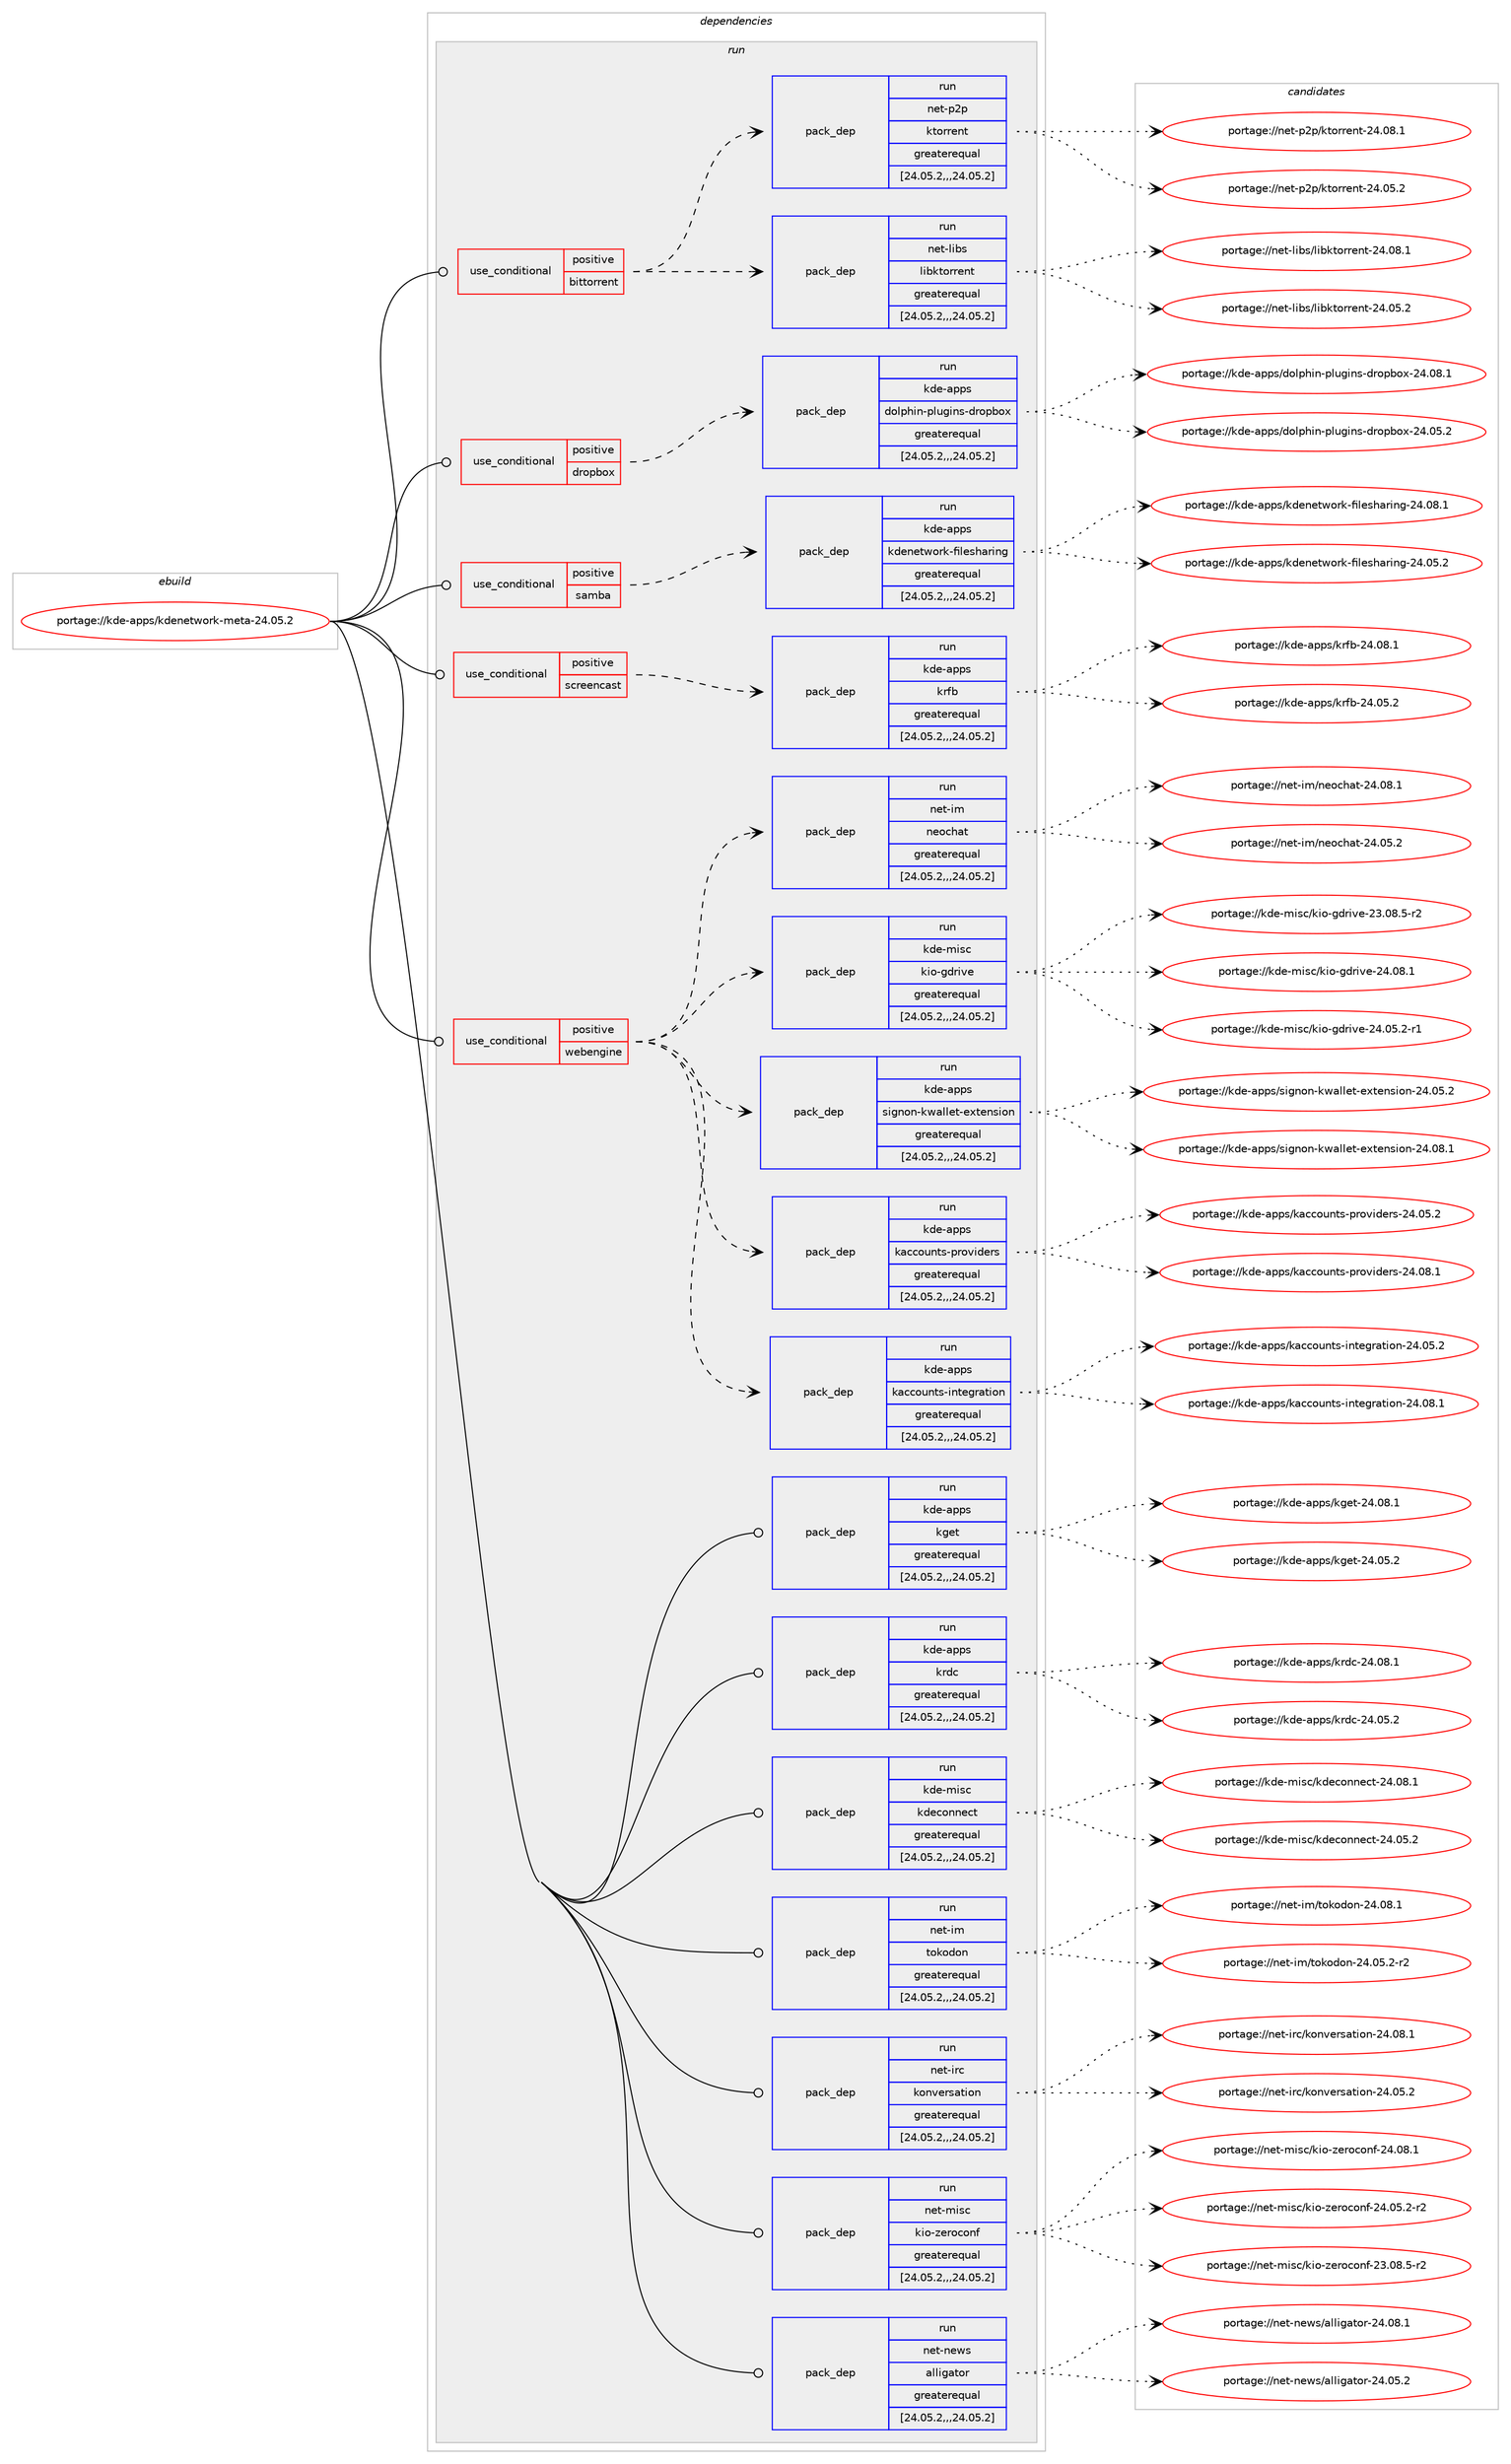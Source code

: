 digraph prolog {

# *************
# Graph options
# *************

newrank=true;
concentrate=true;
compound=true;
graph [rankdir=LR,fontname=Helvetica,fontsize=10,ranksep=1.5];#, ranksep=2.5, nodesep=0.2];
edge  [arrowhead=vee];
node  [fontname=Helvetica,fontsize=10];

# **********
# The ebuild
# **********

subgraph cluster_leftcol {
color=gray;
label=<<i>ebuild</i>>;
id [label="portage://kde-apps/kdenetwork-meta-24.05.2", color=red, width=4, href="../kde-apps/kdenetwork-meta-24.05.2.svg"];
}

# ****************
# The dependencies
# ****************

subgraph cluster_midcol {
color=gray;
label=<<i>dependencies</i>>;
subgraph cluster_compile {
fillcolor="#eeeeee";
style=filled;
label=<<i>compile</i>>;
}
subgraph cluster_compileandrun {
fillcolor="#eeeeee";
style=filled;
label=<<i>compile and run</i>>;
}
subgraph cluster_run {
fillcolor="#eeeeee";
style=filled;
label=<<i>run</i>>;
subgraph cond198731 {
dependency750818 [label=<<TABLE BORDER="0" CELLBORDER="1" CELLSPACING="0" CELLPADDING="4"><TR><TD ROWSPAN="3" CELLPADDING="10">use_conditional</TD></TR><TR><TD>positive</TD></TR><TR><TD>bittorrent</TD></TR></TABLE>>, shape=none, color=red];
subgraph pack546721 {
dependency750819 [label=<<TABLE BORDER="0" CELLBORDER="1" CELLSPACING="0" CELLPADDING="4" WIDTH="220"><TR><TD ROWSPAN="6" CELLPADDING="30">pack_dep</TD></TR><TR><TD WIDTH="110">run</TD></TR><TR><TD>net-libs</TD></TR><TR><TD>libktorrent</TD></TR><TR><TD>greaterequal</TD></TR><TR><TD>[24.05.2,,,24.05.2]</TD></TR></TABLE>>, shape=none, color=blue];
}
dependency750818:e -> dependency750819:w [weight=20,style="dashed",arrowhead="vee"];
subgraph pack546722 {
dependency750820 [label=<<TABLE BORDER="0" CELLBORDER="1" CELLSPACING="0" CELLPADDING="4" WIDTH="220"><TR><TD ROWSPAN="6" CELLPADDING="30">pack_dep</TD></TR><TR><TD WIDTH="110">run</TD></TR><TR><TD>net-p2p</TD></TR><TR><TD>ktorrent</TD></TR><TR><TD>greaterequal</TD></TR><TR><TD>[24.05.2,,,24.05.2]</TD></TR></TABLE>>, shape=none, color=blue];
}
dependency750818:e -> dependency750820:w [weight=20,style="dashed",arrowhead="vee"];
}
id:e -> dependency750818:w [weight=20,style="solid",arrowhead="odot"];
subgraph cond198732 {
dependency750821 [label=<<TABLE BORDER="0" CELLBORDER="1" CELLSPACING="0" CELLPADDING="4"><TR><TD ROWSPAN="3" CELLPADDING="10">use_conditional</TD></TR><TR><TD>positive</TD></TR><TR><TD>dropbox</TD></TR></TABLE>>, shape=none, color=red];
subgraph pack546723 {
dependency750822 [label=<<TABLE BORDER="0" CELLBORDER="1" CELLSPACING="0" CELLPADDING="4" WIDTH="220"><TR><TD ROWSPAN="6" CELLPADDING="30">pack_dep</TD></TR><TR><TD WIDTH="110">run</TD></TR><TR><TD>kde-apps</TD></TR><TR><TD>dolphin-plugins-dropbox</TD></TR><TR><TD>greaterequal</TD></TR><TR><TD>[24.05.2,,,24.05.2]</TD></TR></TABLE>>, shape=none, color=blue];
}
dependency750821:e -> dependency750822:w [weight=20,style="dashed",arrowhead="vee"];
}
id:e -> dependency750821:w [weight=20,style="solid",arrowhead="odot"];
subgraph cond198733 {
dependency750823 [label=<<TABLE BORDER="0" CELLBORDER="1" CELLSPACING="0" CELLPADDING="4"><TR><TD ROWSPAN="3" CELLPADDING="10">use_conditional</TD></TR><TR><TD>positive</TD></TR><TR><TD>samba</TD></TR></TABLE>>, shape=none, color=red];
subgraph pack546724 {
dependency750824 [label=<<TABLE BORDER="0" CELLBORDER="1" CELLSPACING="0" CELLPADDING="4" WIDTH="220"><TR><TD ROWSPAN="6" CELLPADDING="30">pack_dep</TD></TR><TR><TD WIDTH="110">run</TD></TR><TR><TD>kde-apps</TD></TR><TR><TD>kdenetwork-filesharing</TD></TR><TR><TD>greaterequal</TD></TR><TR><TD>[24.05.2,,,24.05.2]</TD></TR></TABLE>>, shape=none, color=blue];
}
dependency750823:e -> dependency750824:w [weight=20,style="dashed",arrowhead="vee"];
}
id:e -> dependency750823:w [weight=20,style="solid",arrowhead="odot"];
subgraph cond198734 {
dependency750825 [label=<<TABLE BORDER="0" CELLBORDER="1" CELLSPACING="0" CELLPADDING="4"><TR><TD ROWSPAN="3" CELLPADDING="10">use_conditional</TD></TR><TR><TD>positive</TD></TR><TR><TD>screencast</TD></TR></TABLE>>, shape=none, color=red];
subgraph pack546725 {
dependency750826 [label=<<TABLE BORDER="0" CELLBORDER="1" CELLSPACING="0" CELLPADDING="4" WIDTH="220"><TR><TD ROWSPAN="6" CELLPADDING="30">pack_dep</TD></TR><TR><TD WIDTH="110">run</TD></TR><TR><TD>kde-apps</TD></TR><TR><TD>krfb</TD></TR><TR><TD>greaterequal</TD></TR><TR><TD>[24.05.2,,,24.05.2]</TD></TR></TABLE>>, shape=none, color=blue];
}
dependency750825:e -> dependency750826:w [weight=20,style="dashed",arrowhead="vee"];
}
id:e -> dependency750825:w [weight=20,style="solid",arrowhead="odot"];
subgraph cond198735 {
dependency750827 [label=<<TABLE BORDER="0" CELLBORDER="1" CELLSPACING="0" CELLPADDING="4"><TR><TD ROWSPAN="3" CELLPADDING="10">use_conditional</TD></TR><TR><TD>positive</TD></TR><TR><TD>webengine</TD></TR></TABLE>>, shape=none, color=red];
subgraph pack546726 {
dependency750828 [label=<<TABLE BORDER="0" CELLBORDER="1" CELLSPACING="0" CELLPADDING="4" WIDTH="220"><TR><TD ROWSPAN="6" CELLPADDING="30">pack_dep</TD></TR><TR><TD WIDTH="110">run</TD></TR><TR><TD>kde-apps</TD></TR><TR><TD>kaccounts-integration</TD></TR><TR><TD>greaterequal</TD></TR><TR><TD>[24.05.2,,,24.05.2]</TD></TR></TABLE>>, shape=none, color=blue];
}
dependency750827:e -> dependency750828:w [weight=20,style="dashed",arrowhead="vee"];
subgraph pack546727 {
dependency750829 [label=<<TABLE BORDER="0" CELLBORDER="1" CELLSPACING="0" CELLPADDING="4" WIDTH="220"><TR><TD ROWSPAN="6" CELLPADDING="30">pack_dep</TD></TR><TR><TD WIDTH="110">run</TD></TR><TR><TD>kde-apps</TD></TR><TR><TD>kaccounts-providers</TD></TR><TR><TD>greaterequal</TD></TR><TR><TD>[24.05.2,,,24.05.2]</TD></TR></TABLE>>, shape=none, color=blue];
}
dependency750827:e -> dependency750829:w [weight=20,style="dashed",arrowhead="vee"];
subgraph pack546728 {
dependency750830 [label=<<TABLE BORDER="0" CELLBORDER="1" CELLSPACING="0" CELLPADDING="4" WIDTH="220"><TR><TD ROWSPAN="6" CELLPADDING="30">pack_dep</TD></TR><TR><TD WIDTH="110">run</TD></TR><TR><TD>kde-apps</TD></TR><TR><TD>signon-kwallet-extension</TD></TR><TR><TD>greaterequal</TD></TR><TR><TD>[24.05.2,,,24.05.2]</TD></TR></TABLE>>, shape=none, color=blue];
}
dependency750827:e -> dependency750830:w [weight=20,style="dashed",arrowhead="vee"];
subgraph pack546729 {
dependency750831 [label=<<TABLE BORDER="0" CELLBORDER="1" CELLSPACING="0" CELLPADDING="4" WIDTH="220"><TR><TD ROWSPAN="6" CELLPADDING="30">pack_dep</TD></TR><TR><TD WIDTH="110">run</TD></TR><TR><TD>kde-misc</TD></TR><TR><TD>kio-gdrive</TD></TR><TR><TD>greaterequal</TD></TR><TR><TD>[24.05.2,,,24.05.2]</TD></TR></TABLE>>, shape=none, color=blue];
}
dependency750827:e -> dependency750831:w [weight=20,style="dashed",arrowhead="vee"];
subgraph pack546730 {
dependency750832 [label=<<TABLE BORDER="0" CELLBORDER="1" CELLSPACING="0" CELLPADDING="4" WIDTH="220"><TR><TD ROWSPAN="6" CELLPADDING="30">pack_dep</TD></TR><TR><TD WIDTH="110">run</TD></TR><TR><TD>net-im</TD></TR><TR><TD>neochat</TD></TR><TR><TD>greaterequal</TD></TR><TR><TD>[24.05.2,,,24.05.2]</TD></TR></TABLE>>, shape=none, color=blue];
}
dependency750827:e -> dependency750832:w [weight=20,style="dashed",arrowhead="vee"];
}
id:e -> dependency750827:w [weight=20,style="solid",arrowhead="odot"];
subgraph pack546731 {
dependency750833 [label=<<TABLE BORDER="0" CELLBORDER="1" CELLSPACING="0" CELLPADDING="4" WIDTH="220"><TR><TD ROWSPAN="6" CELLPADDING="30">pack_dep</TD></TR><TR><TD WIDTH="110">run</TD></TR><TR><TD>kde-apps</TD></TR><TR><TD>kget</TD></TR><TR><TD>greaterequal</TD></TR><TR><TD>[24.05.2,,,24.05.2]</TD></TR></TABLE>>, shape=none, color=blue];
}
id:e -> dependency750833:w [weight=20,style="solid",arrowhead="odot"];
subgraph pack546732 {
dependency750834 [label=<<TABLE BORDER="0" CELLBORDER="1" CELLSPACING="0" CELLPADDING="4" WIDTH="220"><TR><TD ROWSPAN="6" CELLPADDING="30">pack_dep</TD></TR><TR><TD WIDTH="110">run</TD></TR><TR><TD>kde-apps</TD></TR><TR><TD>krdc</TD></TR><TR><TD>greaterequal</TD></TR><TR><TD>[24.05.2,,,24.05.2]</TD></TR></TABLE>>, shape=none, color=blue];
}
id:e -> dependency750834:w [weight=20,style="solid",arrowhead="odot"];
subgraph pack546733 {
dependency750835 [label=<<TABLE BORDER="0" CELLBORDER="1" CELLSPACING="0" CELLPADDING="4" WIDTH="220"><TR><TD ROWSPAN="6" CELLPADDING="30">pack_dep</TD></TR><TR><TD WIDTH="110">run</TD></TR><TR><TD>kde-misc</TD></TR><TR><TD>kdeconnect</TD></TR><TR><TD>greaterequal</TD></TR><TR><TD>[24.05.2,,,24.05.2]</TD></TR></TABLE>>, shape=none, color=blue];
}
id:e -> dependency750835:w [weight=20,style="solid",arrowhead="odot"];
subgraph pack546734 {
dependency750836 [label=<<TABLE BORDER="0" CELLBORDER="1" CELLSPACING="0" CELLPADDING="4" WIDTH="220"><TR><TD ROWSPAN="6" CELLPADDING="30">pack_dep</TD></TR><TR><TD WIDTH="110">run</TD></TR><TR><TD>net-im</TD></TR><TR><TD>tokodon</TD></TR><TR><TD>greaterequal</TD></TR><TR><TD>[24.05.2,,,24.05.2]</TD></TR></TABLE>>, shape=none, color=blue];
}
id:e -> dependency750836:w [weight=20,style="solid",arrowhead="odot"];
subgraph pack546735 {
dependency750837 [label=<<TABLE BORDER="0" CELLBORDER="1" CELLSPACING="0" CELLPADDING="4" WIDTH="220"><TR><TD ROWSPAN="6" CELLPADDING="30">pack_dep</TD></TR><TR><TD WIDTH="110">run</TD></TR><TR><TD>net-irc</TD></TR><TR><TD>konversation</TD></TR><TR><TD>greaterequal</TD></TR><TR><TD>[24.05.2,,,24.05.2]</TD></TR></TABLE>>, shape=none, color=blue];
}
id:e -> dependency750837:w [weight=20,style="solid",arrowhead="odot"];
subgraph pack546736 {
dependency750838 [label=<<TABLE BORDER="0" CELLBORDER="1" CELLSPACING="0" CELLPADDING="4" WIDTH="220"><TR><TD ROWSPAN="6" CELLPADDING="30">pack_dep</TD></TR><TR><TD WIDTH="110">run</TD></TR><TR><TD>net-misc</TD></TR><TR><TD>kio-zeroconf</TD></TR><TR><TD>greaterequal</TD></TR><TR><TD>[24.05.2,,,24.05.2]</TD></TR></TABLE>>, shape=none, color=blue];
}
id:e -> dependency750838:w [weight=20,style="solid",arrowhead="odot"];
subgraph pack546737 {
dependency750839 [label=<<TABLE BORDER="0" CELLBORDER="1" CELLSPACING="0" CELLPADDING="4" WIDTH="220"><TR><TD ROWSPAN="6" CELLPADDING="30">pack_dep</TD></TR><TR><TD WIDTH="110">run</TD></TR><TR><TD>net-news</TD></TR><TR><TD>alligator</TD></TR><TR><TD>greaterequal</TD></TR><TR><TD>[24.05.2,,,24.05.2]</TD></TR></TABLE>>, shape=none, color=blue];
}
id:e -> dependency750839:w [weight=20,style="solid",arrowhead="odot"];
}
}

# **************
# The candidates
# **************

subgraph cluster_choices {
rank=same;
color=gray;
label=<<i>candidates</i>>;

subgraph choice546721 {
color=black;
nodesep=1;
choice110101116451081059811547108105981071161111141141011101164550524648564649 [label="portage://net-libs/libktorrent-24.08.1", color=red, width=4,href="../net-libs/libktorrent-24.08.1.svg"];
choice110101116451081059811547108105981071161111141141011101164550524648534650 [label="portage://net-libs/libktorrent-24.05.2", color=red, width=4,href="../net-libs/libktorrent-24.05.2.svg"];
dependency750819:e -> choice110101116451081059811547108105981071161111141141011101164550524648564649:w [style=dotted,weight="100"];
dependency750819:e -> choice110101116451081059811547108105981071161111141141011101164550524648534650:w [style=dotted,weight="100"];
}
subgraph choice546722 {
color=black;
nodesep=1;
choice1101011164511250112471071161111141141011101164550524648564649 [label="portage://net-p2p/ktorrent-24.08.1", color=red, width=4,href="../net-p2p/ktorrent-24.08.1.svg"];
choice1101011164511250112471071161111141141011101164550524648534650 [label="portage://net-p2p/ktorrent-24.05.2", color=red, width=4,href="../net-p2p/ktorrent-24.05.2.svg"];
dependency750820:e -> choice1101011164511250112471071161111141141011101164550524648564649:w [style=dotted,weight="100"];
dependency750820:e -> choice1101011164511250112471071161111141141011101164550524648534650:w [style=dotted,weight="100"];
}
subgraph choice546723 {
color=black;
nodesep=1;
choice1071001014597112112115471001111081121041051104511210811710310511011545100114111112981111204550524648564649 [label="portage://kde-apps/dolphin-plugins-dropbox-24.08.1", color=red, width=4,href="../kde-apps/dolphin-plugins-dropbox-24.08.1.svg"];
choice1071001014597112112115471001111081121041051104511210811710310511011545100114111112981111204550524648534650 [label="portage://kde-apps/dolphin-plugins-dropbox-24.05.2", color=red, width=4,href="../kde-apps/dolphin-plugins-dropbox-24.05.2.svg"];
dependency750822:e -> choice1071001014597112112115471001111081121041051104511210811710310511011545100114111112981111204550524648564649:w [style=dotted,weight="100"];
dependency750822:e -> choice1071001014597112112115471001111081121041051104511210811710310511011545100114111112981111204550524648534650:w [style=dotted,weight="100"];
}
subgraph choice546724 {
color=black;
nodesep=1;
choice10710010145971121121154710710010111010111611911111410745102105108101115104971141051101034550524648564649 [label="portage://kde-apps/kdenetwork-filesharing-24.08.1", color=red, width=4,href="../kde-apps/kdenetwork-filesharing-24.08.1.svg"];
choice10710010145971121121154710710010111010111611911111410745102105108101115104971141051101034550524648534650 [label="portage://kde-apps/kdenetwork-filesharing-24.05.2", color=red, width=4,href="../kde-apps/kdenetwork-filesharing-24.05.2.svg"];
dependency750824:e -> choice10710010145971121121154710710010111010111611911111410745102105108101115104971141051101034550524648564649:w [style=dotted,weight="100"];
dependency750824:e -> choice10710010145971121121154710710010111010111611911111410745102105108101115104971141051101034550524648534650:w [style=dotted,weight="100"];
}
subgraph choice546725 {
color=black;
nodesep=1;
choice107100101459711211211547107114102984550524648564649 [label="portage://kde-apps/krfb-24.08.1", color=red, width=4,href="../kde-apps/krfb-24.08.1.svg"];
choice107100101459711211211547107114102984550524648534650 [label="portage://kde-apps/krfb-24.05.2", color=red, width=4,href="../kde-apps/krfb-24.05.2.svg"];
dependency750826:e -> choice107100101459711211211547107114102984550524648564649:w [style=dotted,weight="100"];
dependency750826:e -> choice107100101459711211211547107114102984550524648534650:w [style=dotted,weight="100"];
}
subgraph choice546726 {
color=black;
nodesep=1;
choice10710010145971121121154710797999911111711011611545105110116101103114971161051111104550524648564649 [label="portage://kde-apps/kaccounts-integration-24.08.1", color=red, width=4,href="../kde-apps/kaccounts-integration-24.08.1.svg"];
choice10710010145971121121154710797999911111711011611545105110116101103114971161051111104550524648534650 [label="portage://kde-apps/kaccounts-integration-24.05.2", color=red, width=4,href="../kde-apps/kaccounts-integration-24.05.2.svg"];
dependency750828:e -> choice10710010145971121121154710797999911111711011611545105110116101103114971161051111104550524648564649:w [style=dotted,weight="100"];
dependency750828:e -> choice10710010145971121121154710797999911111711011611545105110116101103114971161051111104550524648534650:w [style=dotted,weight="100"];
}
subgraph choice546727 {
color=black;
nodesep=1;
choice107100101459711211211547107979999111117110116115451121141111181051001011141154550524648564649 [label="portage://kde-apps/kaccounts-providers-24.08.1", color=red, width=4,href="../kde-apps/kaccounts-providers-24.08.1.svg"];
choice107100101459711211211547107979999111117110116115451121141111181051001011141154550524648534650 [label="portage://kde-apps/kaccounts-providers-24.05.2", color=red, width=4,href="../kde-apps/kaccounts-providers-24.05.2.svg"];
dependency750829:e -> choice107100101459711211211547107979999111117110116115451121141111181051001011141154550524648564649:w [style=dotted,weight="100"];
dependency750829:e -> choice107100101459711211211547107979999111117110116115451121141111181051001011141154550524648534650:w [style=dotted,weight="100"];
}
subgraph choice546728 {
color=black;
nodesep=1;
choice1071001014597112112115471151051031101111104510711997108108101116451011201161011101151051111104550524648564649 [label="portage://kde-apps/signon-kwallet-extension-24.08.1", color=red, width=4,href="../kde-apps/signon-kwallet-extension-24.08.1.svg"];
choice1071001014597112112115471151051031101111104510711997108108101116451011201161011101151051111104550524648534650 [label="portage://kde-apps/signon-kwallet-extension-24.05.2", color=red, width=4,href="../kde-apps/signon-kwallet-extension-24.05.2.svg"];
dependency750830:e -> choice1071001014597112112115471151051031101111104510711997108108101116451011201161011101151051111104550524648564649:w [style=dotted,weight="100"];
dependency750830:e -> choice1071001014597112112115471151051031101111104510711997108108101116451011201161011101151051111104550524648534650:w [style=dotted,weight="100"];
}
subgraph choice546729 {
color=black;
nodesep=1;
choice107100101451091051159947107105111451031001141051181014550524648564649 [label="portage://kde-misc/kio-gdrive-24.08.1", color=red, width=4,href="../kde-misc/kio-gdrive-24.08.1.svg"];
choice1071001014510910511599471071051114510310011410511810145505246485346504511449 [label="portage://kde-misc/kio-gdrive-24.05.2-r1", color=red, width=4,href="../kde-misc/kio-gdrive-24.05.2-r1.svg"];
choice1071001014510910511599471071051114510310011410511810145505146485646534511450 [label="portage://kde-misc/kio-gdrive-23.08.5-r2", color=red, width=4,href="../kde-misc/kio-gdrive-23.08.5-r2.svg"];
dependency750831:e -> choice107100101451091051159947107105111451031001141051181014550524648564649:w [style=dotted,weight="100"];
dependency750831:e -> choice1071001014510910511599471071051114510310011410511810145505246485346504511449:w [style=dotted,weight="100"];
dependency750831:e -> choice1071001014510910511599471071051114510310011410511810145505146485646534511450:w [style=dotted,weight="100"];
}
subgraph choice546730 {
color=black;
nodesep=1;
choice110101116451051094711010111199104971164550524648564649 [label="portage://net-im/neochat-24.08.1", color=red, width=4,href="../net-im/neochat-24.08.1.svg"];
choice110101116451051094711010111199104971164550524648534650 [label="portage://net-im/neochat-24.05.2", color=red, width=4,href="../net-im/neochat-24.05.2.svg"];
dependency750832:e -> choice110101116451051094711010111199104971164550524648564649:w [style=dotted,weight="100"];
dependency750832:e -> choice110101116451051094711010111199104971164550524648534650:w [style=dotted,weight="100"];
}
subgraph choice546731 {
color=black;
nodesep=1;
choice1071001014597112112115471071031011164550524648564649 [label="portage://kde-apps/kget-24.08.1", color=red, width=4,href="../kde-apps/kget-24.08.1.svg"];
choice1071001014597112112115471071031011164550524648534650 [label="portage://kde-apps/kget-24.05.2", color=red, width=4,href="../kde-apps/kget-24.05.2.svg"];
dependency750833:e -> choice1071001014597112112115471071031011164550524648564649:w [style=dotted,weight="100"];
dependency750833:e -> choice1071001014597112112115471071031011164550524648534650:w [style=dotted,weight="100"];
}
subgraph choice546732 {
color=black;
nodesep=1;
choice107100101459711211211547107114100994550524648564649 [label="portage://kde-apps/krdc-24.08.1", color=red, width=4,href="../kde-apps/krdc-24.08.1.svg"];
choice107100101459711211211547107114100994550524648534650 [label="portage://kde-apps/krdc-24.05.2", color=red, width=4,href="../kde-apps/krdc-24.05.2.svg"];
dependency750834:e -> choice107100101459711211211547107114100994550524648564649:w [style=dotted,weight="100"];
dependency750834:e -> choice107100101459711211211547107114100994550524648534650:w [style=dotted,weight="100"];
}
subgraph choice546733 {
color=black;
nodesep=1;
choice10710010145109105115994710710010199111110110101991164550524648564649 [label="portage://kde-misc/kdeconnect-24.08.1", color=red, width=4,href="../kde-misc/kdeconnect-24.08.1.svg"];
choice10710010145109105115994710710010199111110110101991164550524648534650 [label="portage://kde-misc/kdeconnect-24.05.2", color=red, width=4,href="../kde-misc/kdeconnect-24.05.2.svg"];
dependency750835:e -> choice10710010145109105115994710710010199111110110101991164550524648564649:w [style=dotted,weight="100"];
dependency750835:e -> choice10710010145109105115994710710010199111110110101991164550524648534650:w [style=dotted,weight="100"];
}
subgraph choice546734 {
color=black;
nodesep=1;
choice11010111645105109471161111071111001111104550524648564649 [label="portage://net-im/tokodon-24.08.1", color=red, width=4,href="../net-im/tokodon-24.08.1.svg"];
choice110101116451051094711611110711110011111045505246485346504511450 [label="portage://net-im/tokodon-24.05.2-r2", color=red, width=4,href="../net-im/tokodon-24.05.2-r2.svg"];
dependency750836:e -> choice11010111645105109471161111071111001111104550524648564649:w [style=dotted,weight="100"];
dependency750836:e -> choice110101116451051094711611110711110011111045505246485346504511450:w [style=dotted,weight="100"];
}
subgraph choice546735 {
color=black;
nodesep=1;
choice110101116451051149947107111110118101114115971161051111104550524648564649 [label="portage://net-irc/konversation-24.08.1", color=red, width=4,href="../net-irc/konversation-24.08.1.svg"];
choice110101116451051149947107111110118101114115971161051111104550524648534650 [label="portage://net-irc/konversation-24.05.2", color=red, width=4,href="../net-irc/konversation-24.05.2.svg"];
dependency750837:e -> choice110101116451051149947107111110118101114115971161051111104550524648564649:w [style=dotted,weight="100"];
dependency750837:e -> choice110101116451051149947107111110118101114115971161051111104550524648534650:w [style=dotted,weight="100"];
}
subgraph choice546736 {
color=black;
nodesep=1;
choice11010111645109105115994710710511145122101114111991111101024550524648564649 [label="portage://net-misc/kio-zeroconf-24.08.1", color=red, width=4,href="../net-misc/kio-zeroconf-24.08.1.svg"];
choice110101116451091051159947107105111451221011141119911111010245505246485346504511450 [label="portage://net-misc/kio-zeroconf-24.05.2-r2", color=red, width=4,href="../net-misc/kio-zeroconf-24.05.2-r2.svg"];
choice110101116451091051159947107105111451221011141119911111010245505146485646534511450 [label="portage://net-misc/kio-zeroconf-23.08.5-r2", color=red, width=4,href="../net-misc/kio-zeroconf-23.08.5-r2.svg"];
dependency750838:e -> choice11010111645109105115994710710511145122101114111991111101024550524648564649:w [style=dotted,weight="100"];
dependency750838:e -> choice110101116451091051159947107105111451221011141119911111010245505246485346504511450:w [style=dotted,weight="100"];
dependency750838:e -> choice110101116451091051159947107105111451221011141119911111010245505146485646534511450:w [style=dotted,weight="100"];
}
subgraph choice546737 {
color=black;
nodesep=1;
choice110101116451101011191154797108108105103971161111144550524648564649 [label="portage://net-news/alligator-24.08.1", color=red, width=4,href="../net-news/alligator-24.08.1.svg"];
choice110101116451101011191154797108108105103971161111144550524648534650 [label="portage://net-news/alligator-24.05.2", color=red, width=4,href="../net-news/alligator-24.05.2.svg"];
dependency750839:e -> choice110101116451101011191154797108108105103971161111144550524648564649:w [style=dotted,weight="100"];
dependency750839:e -> choice110101116451101011191154797108108105103971161111144550524648534650:w [style=dotted,weight="100"];
}
}

}

